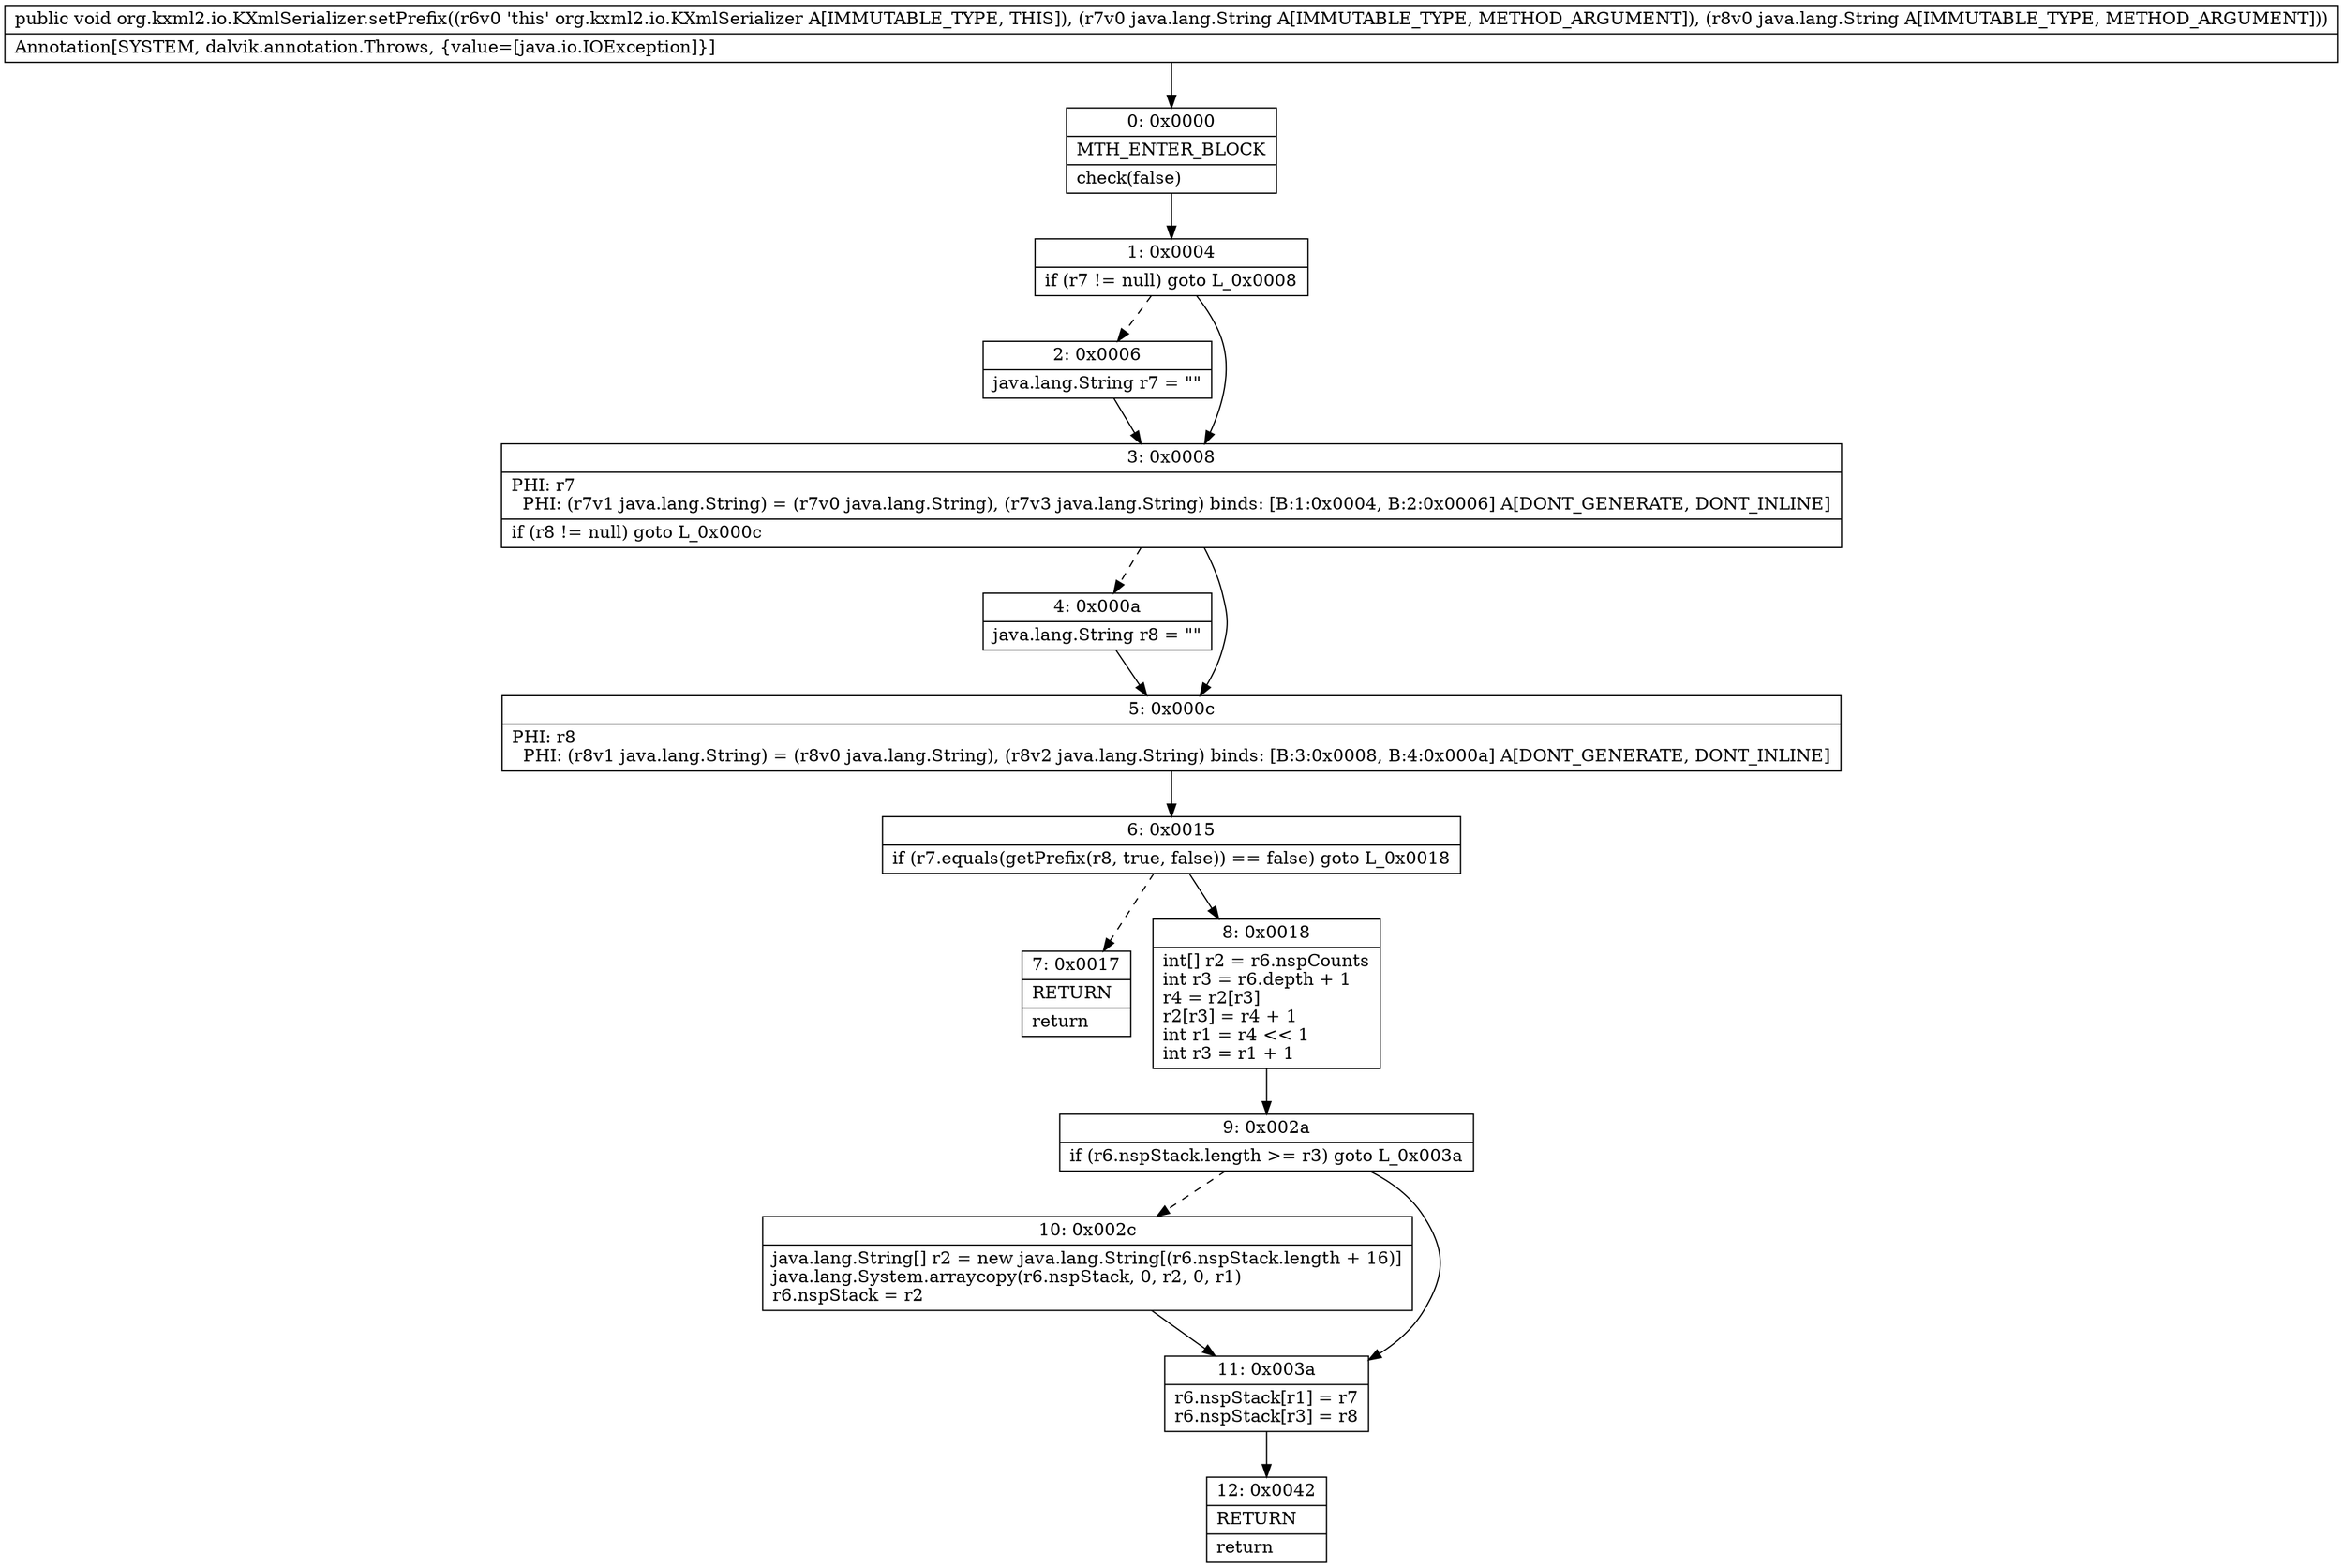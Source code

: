 digraph "CFG fororg.kxml2.io.KXmlSerializer.setPrefix(Ljava\/lang\/String;Ljava\/lang\/String;)V" {
Node_0 [shape=record,label="{0\:\ 0x0000|MTH_ENTER_BLOCK\l|check(false)\l}"];
Node_1 [shape=record,label="{1\:\ 0x0004|if (r7 != null) goto L_0x0008\l}"];
Node_2 [shape=record,label="{2\:\ 0x0006|java.lang.String r7 = \"\"\l}"];
Node_3 [shape=record,label="{3\:\ 0x0008|PHI: r7 \l  PHI: (r7v1 java.lang.String) = (r7v0 java.lang.String), (r7v3 java.lang.String) binds: [B:1:0x0004, B:2:0x0006] A[DONT_GENERATE, DONT_INLINE]\l|if (r8 != null) goto L_0x000c\l}"];
Node_4 [shape=record,label="{4\:\ 0x000a|java.lang.String r8 = \"\"\l}"];
Node_5 [shape=record,label="{5\:\ 0x000c|PHI: r8 \l  PHI: (r8v1 java.lang.String) = (r8v0 java.lang.String), (r8v2 java.lang.String) binds: [B:3:0x0008, B:4:0x000a] A[DONT_GENERATE, DONT_INLINE]\l}"];
Node_6 [shape=record,label="{6\:\ 0x0015|if (r7.equals(getPrefix(r8, true, false)) == false) goto L_0x0018\l}"];
Node_7 [shape=record,label="{7\:\ 0x0017|RETURN\l|return\l}"];
Node_8 [shape=record,label="{8\:\ 0x0018|int[] r2 = r6.nspCounts\lint r3 = r6.depth + 1\lr4 = r2[r3]\lr2[r3] = r4 + 1\lint r1 = r4 \<\< 1\lint r3 = r1 + 1\l}"];
Node_9 [shape=record,label="{9\:\ 0x002a|if (r6.nspStack.length \>= r3) goto L_0x003a\l}"];
Node_10 [shape=record,label="{10\:\ 0x002c|java.lang.String[] r2 = new java.lang.String[(r6.nspStack.length + 16)]\ljava.lang.System.arraycopy(r6.nspStack, 0, r2, 0, r1)\lr6.nspStack = r2\l}"];
Node_11 [shape=record,label="{11\:\ 0x003a|r6.nspStack[r1] = r7\lr6.nspStack[r3] = r8\l}"];
Node_12 [shape=record,label="{12\:\ 0x0042|RETURN\l|return\l}"];
MethodNode[shape=record,label="{public void org.kxml2.io.KXmlSerializer.setPrefix((r6v0 'this' org.kxml2.io.KXmlSerializer A[IMMUTABLE_TYPE, THIS]), (r7v0 java.lang.String A[IMMUTABLE_TYPE, METHOD_ARGUMENT]), (r8v0 java.lang.String A[IMMUTABLE_TYPE, METHOD_ARGUMENT]))  | Annotation[SYSTEM, dalvik.annotation.Throws, \{value=[java.io.IOException]\}]\l}"];
MethodNode -> Node_0;
Node_0 -> Node_1;
Node_1 -> Node_2[style=dashed];
Node_1 -> Node_3;
Node_2 -> Node_3;
Node_3 -> Node_4[style=dashed];
Node_3 -> Node_5;
Node_4 -> Node_5;
Node_5 -> Node_6;
Node_6 -> Node_7[style=dashed];
Node_6 -> Node_8;
Node_8 -> Node_9;
Node_9 -> Node_10[style=dashed];
Node_9 -> Node_11;
Node_10 -> Node_11;
Node_11 -> Node_12;
}

